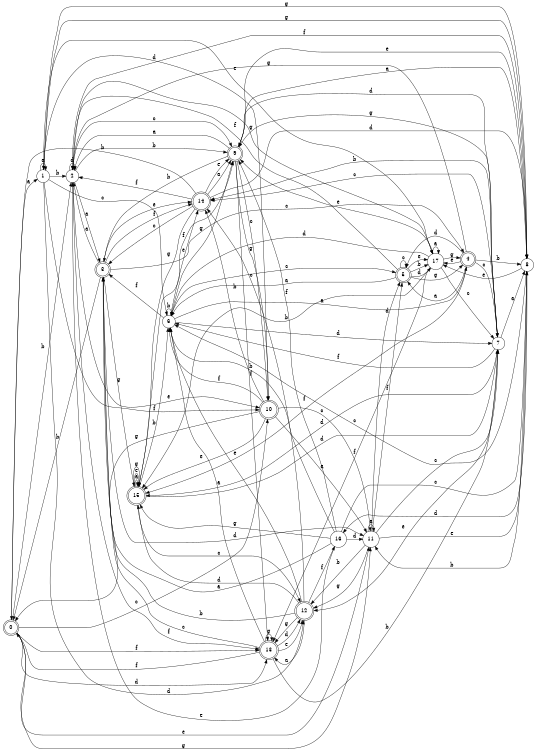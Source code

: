 digraph n15_7 {
__start0 [label="" shape="none"];

rankdir=LR;
size="8,5";

s0 [style="rounded,filled", color="black", fillcolor="white" shape="doublecircle", label="0"];
s1 [style="filled", color="black", fillcolor="white" shape="circle", label="1"];
s2 [style="filled", color="black", fillcolor="white" shape="circle", label="2"];
s3 [style="rounded,filled", color="black", fillcolor="white" shape="doublecircle", label="3"];
s4 [style="rounded,filled", color="black", fillcolor="white" shape="doublecircle", label="4"];
s5 [style="rounded,filled", color="black", fillcolor="white" shape="doublecircle", label="5"];
s6 [style="filled", color="black", fillcolor="white" shape="circle", label="6"];
s7 [style="filled", color="black", fillcolor="white" shape="circle", label="7"];
s8 [style="filled", color="black", fillcolor="white" shape="circle", label="8"];
s9 [style="rounded,filled", color="black", fillcolor="white" shape="doublecircle", label="9"];
s10 [style="rounded,filled", color="black", fillcolor="white" shape="doublecircle", label="10"];
s11 [style="filled", color="black", fillcolor="white" shape="circle", label="11"];
s12 [style="rounded,filled", color="black", fillcolor="white" shape="doublecircle", label="12"];
s13 [style="rounded,filled", color="black", fillcolor="white" shape="doublecircle", label="13"];
s14 [style="rounded,filled", color="black", fillcolor="white" shape="doublecircle", label="14"];
s15 [style="rounded,filled", color="black", fillcolor="white" shape="doublecircle", label="15"];
s16 [style="filled", color="black", fillcolor="white" shape="circle", label="16"];
s17 [style="filled", color="black", fillcolor="white" shape="circle", label="17"];
s0 -> s1 [label="a"];
s0 -> s2 [label="b"];
s0 -> s10 [label="c"];
s0 -> s13 [label="d"];
s0 -> s11 [label="e"];
s0 -> s13 [label="f"];
s0 -> s11 [label="g"];
s1 -> s1 [label="a"];
s1 -> s2 [label="b"];
s1 -> s6 [label="c"];
s1 -> s12 [label="d"];
s1 -> s17 [label="e"];
s1 -> s10 [label="f"];
s1 -> s8 [label="g"];
s2 -> s3 [label="a"];
s2 -> s9 [label="b"];
s2 -> s9 [label="c"];
s2 -> s2 [label="d"];
s2 -> s10 [label="e"];
s2 -> s13 [label="f"];
s2 -> s17 [label="g"];
s3 -> s2 [label="a"];
s3 -> s0 [label="b"];
s3 -> s4 [label="c"];
s3 -> s11 [label="d"];
s3 -> s14 [label="e"];
s3 -> s14 [label="f"];
s3 -> s15 [label="g"];
s4 -> s5 [label="a"];
s4 -> s8 [label="b"];
s4 -> s7 [label="c"];
s4 -> s5 [label="d"];
s4 -> s17 [label="e"];
s4 -> s15 [label="f"];
s4 -> s2 [label="g"];
s5 -> s6 [label="a"];
s5 -> s17 [label="b"];
s5 -> s5 [label="c"];
s5 -> s17 [label="d"];
s5 -> s17 [label="e"];
s5 -> s2 [label="f"];
s5 -> s4 [label="g"];
s6 -> s4 [label="a"];
s6 -> s6 [label="b"];
s6 -> s5 [label="c"];
s6 -> s7 [label="d"];
s6 -> s14 [label="e"];
s6 -> s3 [label="f"];
s6 -> s9 [label="g"];
s7 -> s8 [label="a"];
s7 -> s14 [label="b"];
s7 -> s14 [label="c"];
s7 -> s15 [label="d"];
s7 -> s12 [label="e"];
s7 -> s6 [label="f"];
s7 -> s9 [label="g"];
s8 -> s9 [label="a"];
s8 -> s11 [label="b"];
s8 -> s6 [label="c"];
s8 -> s16 [label="d"];
s8 -> s17 [label="e"];
s8 -> s2 [label="f"];
s8 -> s1 [label="g"];
s9 -> s2 [label="a"];
s9 -> s3 [label="b"];
s9 -> s10 [label="c"];
s9 -> s7 [label="d"];
s9 -> s8 [label="e"];
s9 -> s13 [label="f"];
s9 -> s10 [label="g"];
s10 -> s11 [label="a"];
s10 -> s14 [label="b"];
s10 -> s11 [label="c"];
s10 -> s1 [label="d"];
s10 -> s15 [label="e"];
s10 -> s6 [label="f"];
s10 -> s0 [label="g"];
s11 -> s11 [label="a"];
s11 -> s12 [label="b"];
s11 -> s7 [label="c"];
s11 -> s5 [label="d"];
s11 -> s8 [label="e"];
s11 -> s5 [label="f"];
s11 -> s12 [label="g"];
s12 -> s13 [label="a"];
s12 -> s3 [label="b"];
s12 -> s14 [label="c"];
s12 -> s15 [label="d"];
s12 -> s6 [label="e"];
s12 -> s16 [label="f"];
s12 -> s13 [label="g"];
s13 -> s6 [label="a"];
s13 -> s7 [label="b"];
s13 -> s3 [label="c"];
s13 -> s12 [label="d"];
s13 -> s12 [label="e"];
s13 -> s0 [label="f"];
s13 -> s13 [label="g"];
s14 -> s9 [label="a"];
s14 -> s0 [label="b"];
s14 -> s3 [label="c"];
s14 -> s8 [label="d"];
s14 -> s9 [label="e"];
s14 -> s2 [label="f"];
s14 -> s15 [label="g"];
s15 -> s15 [label="a"];
s15 -> s6 [label="b"];
s15 -> s12 [label="c"];
s15 -> s7 [label="d"];
s15 -> s15 [label="e"];
s15 -> s9 [label="f"];
s15 -> s15 [label="g"];
s16 -> s3 [label="a"];
s16 -> s6 [label="b"];
s16 -> s8 [label="c"];
s16 -> s11 [label="d"];
s16 -> s2 [label="e"];
s16 -> s9 [label="f"];
s16 -> s15 [label="g"];
s17 -> s17 [label="a"];
s17 -> s15 [label="b"];
s17 -> s7 [label="c"];
s17 -> s6 [label="d"];
s17 -> s9 [label="e"];
s17 -> s13 [label="f"];
s17 -> s4 [label="g"];

}